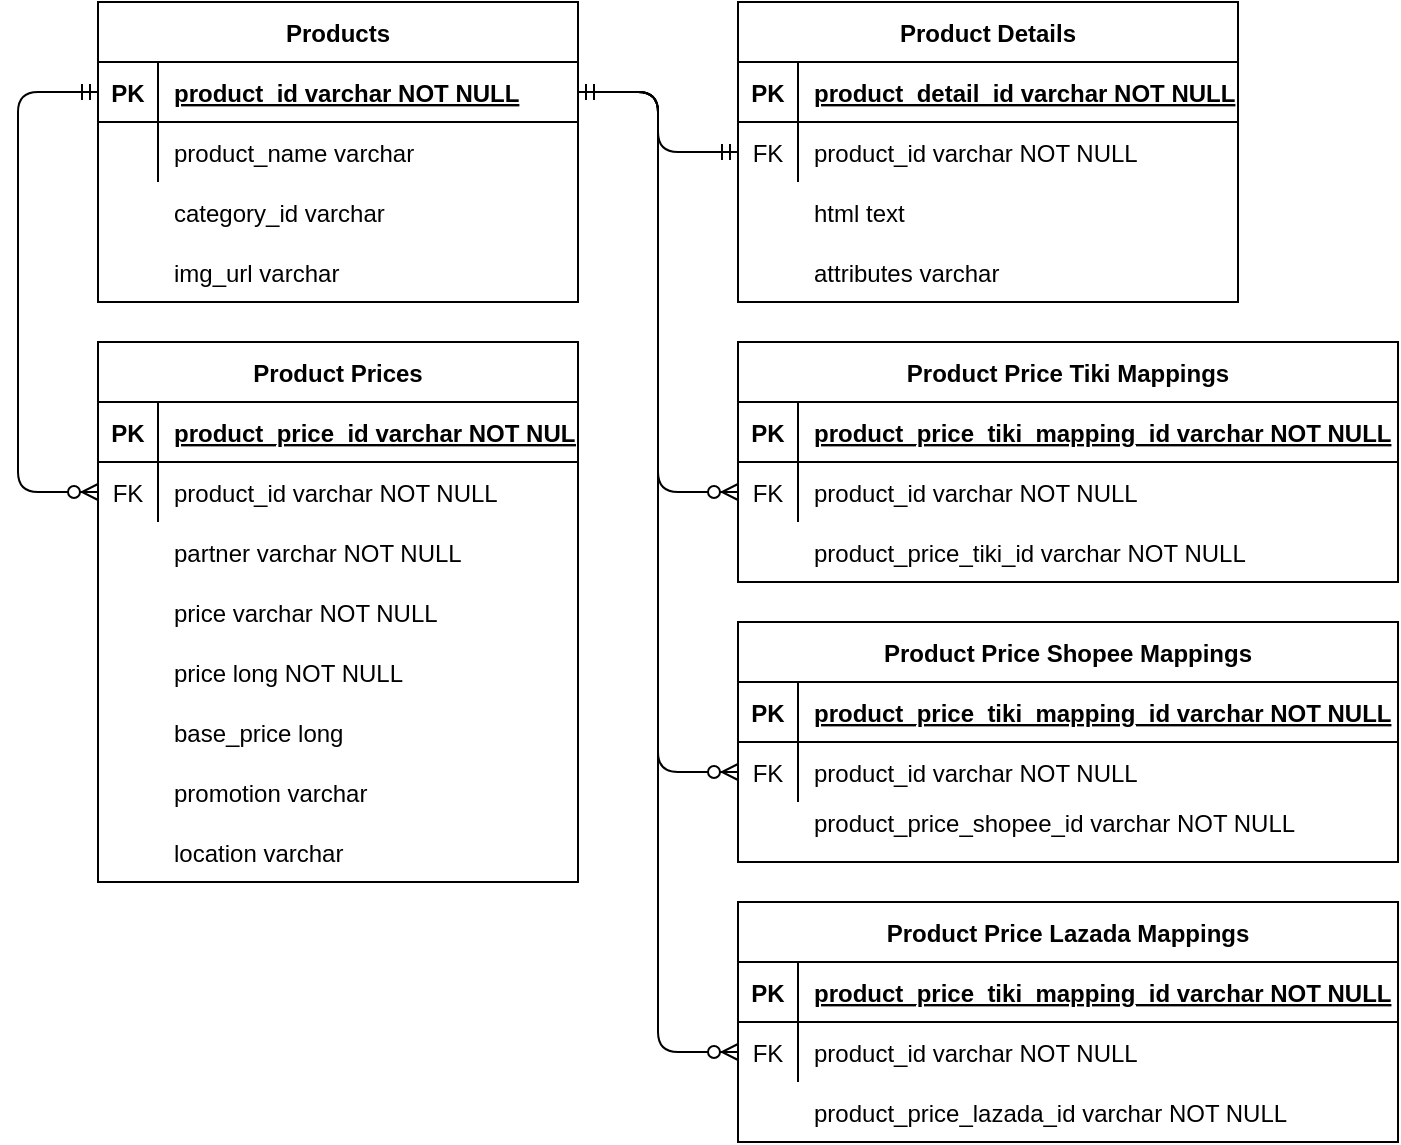 <mxfile version="14.6.6" type="github"><diagram id="R2lEEEUBdFMjLlhIrx00" name="Page-1"><mxGraphModel dx="981" dy="548" grid="1" gridSize="10" guides="1" tooltips="1" connect="1" arrows="1" fold="1" page="1" pageScale="1" pageWidth="850" pageHeight="1100" math="0" shadow="0" extFonts="Permanent Marker^https://fonts.googleapis.com/css?family=Permanent+Marker"><root><mxCell id="0"/><mxCell id="1" parent="0"/><mxCell id="C-vyLk0tnHw3VtMMgP7b-23" value="Products" style="shape=table;startSize=30;container=1;collapsible=1;childLayout=tableLayout;fixedRows=1;rowLines=0;fontStyle=1;align=center;resizeLast=1;" parent="1" vertex="1"><mxGeometry x="120" y="120" width="240" height="150" as="geometry"/></mxCell><mxCell id="C-vyLk0tnHw3VtMMgP7b-24" value="" style="shape=partialRectangle;collapsible=0;dropTarget=0;pointerEvents=0;fillColor=none;points=[[0,0.5],[1,0.5]];portConstraint=eastwest;top=0;left=0;right=0;bottom=1;" parent="C-vyLk0tnHw3VtMMgP7b-23" vertex="1"><mxGeometry y="30" width="240" height="30" as="geometry"/></mxCell><mxCell id="C-vyLk0tnHw3VtMMgP7b-25" value="PK" style="shape=partialRectangle;overflow=hidden;connectable=0;fillColor=none;top=0;left=0;bottom=0;right=0;fontStyle=1;" parent="C-vyLk0tnHw3VtMMgP7b-24" vertex="1"><mxGeometry width="30" height="30" as="geometry"/></mxCell><mxCell id="C-vyLk0tnHw3VtMMgP7b-26" value="product_id varchar NOT NULL " style="shape=partialRectangle;overflow=hidden;connectable=0;fillColor=none;top=0;left=0;bottom=0;right=0;align=left;spacingLeft=6;fontStyle=5;" parent="C-vyLk0tnHw3VtMMgP7b-24" vertex="1"><mxGeometry x="30" width="210" height="30" as="geometry"/></mxCell><mxCell id="C-vyLk0tnHw3VtMMgP7b-27" value="" style="shape=partialRectangle;collapsible=0;dropTarget=0;pointerEvents=0;fillColor=none;points=[[0,0.5],[1,0.5]];portConstraint=eastwest;top=0;left=0;right=0;bottom=0;" parent="C-vyLk0tnHw3VtMMgP7b-23" vertex="1"><mxGeometry y="60" width="240" height="30" as="geometry"/></mxCell><mxCell id="C-vyLk0tnHw3VtMMgP7b-28" value="" style="shape=partialRectangle;overflow=hidden;connectable=0;fillColor=none;top=0;left=0;bottom=0;right=0;" parent="C-vyLk0tnHw3VtMMgP7b-27" vertex="1"><mxGeometry width="30" height="30" as="geometry"/></mxCell><mxCell id="C-vyLk0tnHw3VtMMgP7b-29" value="product_name varchar" style="shape=partialRectangle;overflow=hidden;connectable=0;fillColor=none;top=0;left=0;bottom=0;right=0;align=left;spacingLeft=6;" parent="C-vyLk0tnHw3VtMMgP7b-27" vertex="1"><mxGeometry x="30" width="210" height="30" as="geometry"/></mxCell><mxCell id="DE8FfGPRgYdupKu9x15m-8" value="category_id varchar" style="shape=partialRectangle;overflow=hidden;connectable=0;fillColor=none;top=0;left=0;bottom=0;right=0;align=left;spacingLeft=6;" vertex="1" parent="1"><mxGeometry x="150" y="210" width="220" height="30" as="geometry"/></mxCell><mxCell id="DE8FfGPRgYdupKu9x15m-9" value="img_url varchar" style="shape=partialRectangle;overflow=hidden;connectable=0;fillColor=none;top=0;left=0;bottom=0;right=0;align=left;spacingLeft=6;" vertex="1" parent="1"><mxGeometry x="150" y="240" width="220" height="30" as="geometry"/></mxCell><mxCell id="DE8FfGPRgYdupKu9x15m-10" value="Product Details" style="shape=table;startSize=30;container=1;collapsible=1;childLayout=tableLayout;fixedRows=1;rowLines=0;fontStyle=1;align=center;resizeLast=1;" vertex="1" parent="1"><mxGeometry x="440" y="120" width="250" height="150" as="geometry"/></mxCell><mxCell id="DE8FfGPRgYdupKu9x15m-11" value="" style="shape=partialRectangle;collapsible=0;dropTarget=0;pointerEvents=0;fillColor=none;points=[[0,0.5],[1,0.5]];portConstraint=eastwest;top=0;left=0;right=0;bottom=1;" vertex="1" parent="DE8FfGPRgYdupKu9x15m-10"><mxGeometry y="30" width="250" height="30" as="geometry"/></mxCell><mxCell id="DE8FfGPRgYdupKu9x15m-12" value="PK" style="shape=partialRectangle;overflow=hidden;connectable=0;fillColor=none;top=0;left=0;bottom=0;right=0;fontStyle=1;" vertex="1" parent="DE8FfGPRgYdupKu9x15m-11"><mxGeometry width="30" height="30" as="geometry"/></mxCell><mxCell id="DE8FfGPRgYdupKu9x15m-13" value="product_detail_id varchar NOT NULL" style="shape=partialRectangle;overflow=hidden;connectable=0;fillColor=none;top=0;left=0;bottom=0;right=0;align=left;spacingLeft=6;fontStyle=5;" vertex="1" parent="DE8FfGPRgYdupKu9x15m-11"><mxGeometry x="30" width="220" height="30" as="geometry"/></mxCell><mxCell id="DE8FfGPRgYdupKu9x15m-14" value="" style="shape=partialRectangle;collapsible=0;dropTarget=0;pointerEvents=0;fillColor=none;points=[[0,0.5],[1,0.5]];portConstraint=eastwest;top=0;left=0;right=0;bottom=0;" vertex="1" parent="DE8FfGPRgYdupKu9x15m-10"><mxGeometry y="60" width="250" height="30" as="geometry"/></mxCell><mxCell id="DE8FfGPRgYdupKu9x15m-15" value="FK" style="shape=partialRectangle;overflow=hidden;connectable=0;fillColor=none;top=0;left=0;bottom=0;right=0;" vertex="1" parent="DE8FfGPRgYdupKu9x15m-14"><mxGeometry width="30" height="30" as="geometry"/></mxCell><mxCell id="DE8FfGPRgYdupKu9x15m-16" value="" style="shape=partialRectangle;overflow=hidden;connectable=0;fillColor=none;top=0;left=0;bottom=0;right=0;align=left;spacingLeft=6;" vertex="1" parent="DE8FfGPRgYdupKu9x15m-14"><mxGeometry x="30" width="220" height="30" as="geometry"/></mxCell><mxCell id="DE8FfGPRgYdupKu9x15m-17" value="attributes varchar" style="shape=partialRectangle;overflow=hidden;connectable=0;fillColor=none;top=0;left=0;bottom=0;right=0;align=left;spacingLeft=6;" vertex="1" parent="1"><mxGeometry x="470" y="240" width="220" height="30" as="geometry"/></mxCell><mxCell id="DE8FfGPRgYdupKu9x15m-20" value="" style="edgeStyle=orthogonalEdgeStyle;fontSize=12;html=1;endArrow=ERmandOne;startArrow=ERmandOne;exitX=1;exitY=0.5;exitDx=0;exitDy=0;entryX=0;entryY=0.5;entryDx=0;entryDy=0;" edge="1" parent="1" source="C-vyLk0tnHw3VtMMgP7b-24" target="DE8FfGPRgYdupKu9x15m-14"><mxGeometry width="100" height="100" relative="1" as="geometry"><mxPoint x="360" y="140" as="sourcePoint"/><mxPoint x="410" y="220" as="targetPoint"/></mxGeometry></mxCell><mxCell id="DE8FfGPRgYdupKu9x15m-21" value="Product Prices" style="shape=table;startSize=30;container=1;collapsible=1;childLayout=tableLayout;fixedRows=1;rowLines=0;fontStyle=1;align=center;resizeLast=1;" vertex="1" parent="1"><mxGeometry x="120" y="290" width="240" height="270" as="geometry"/></mxCell><mxCell id="DE8FfGPRgYdupKu9x15m-22" value="" style="shape=partialRectangle;collapsible=0;dropTarget=0;pointerEvents=0;fillColor=none;points=[[0,0.5],[1,0.5]];portConstraint=eastwest;top=0;left=0;right=0;bottom=1;" vertex="1" parent="DE8FfGPRgYdupKu9x15m-21"><mxGeometry y="30" width="240" height="30" as="geometry"/></mxCell><mxCell id="DE8FfGPRgYdupKu9x15m-23" value="PK" style="shape=partialRectangle;overflow=hidden;connectable=0;fillColor=none;top=0;left=0;bottom=0;right=0;fontStyle=1;" vertex="1" parent="DE8FfGPRgYdupKu9x15m-22"><mxGeometry width="30" height="30" as="geometry"/></mxCell><mxCell id="DE8FfGPRgYdupKu9x15m-24" value="product_price_id varchar NOT NULL " style="shape=partialRectangle;overflow=hidden;connectable=0;fillColor=none;top=0;left=0;bottom=0;right=0;align=left;spacingLeft=6;fontStyle=5;" vertex="1" parent="DE8FfGPRgYdupKu9x15m-22"><mxGeometry x="30" width="210" height="30" as="geometry"/></mxCell><mxCell id="DE8FfGPRgYdupKu9x15m-25" value="" style="shape=partialRectangle;collapsible=0;dropTarget=0;pointerEvents=0;fillColor=none;points=[[0,0.5],[1,0.5]];portConstraint=eastwest;top=0;left=0;right=0;bottom=0;" vertex="1" parent="DE8FfGPRgYdupKu9x15m-21"><mxGeometry y="60" width="240" height="30" as="geometry"/></mxCell><mxCell id="DE8FfGPRgYdupKu9x15m-26" value="FK" style="shape=partialRectangle;overflow=hidden;connectable=0;fillColor=none;top=0;left=0;bottom=0;right=0;" vertex="1" parent="DE8FfGPRgYdupKu9x15m-25"><mxGeometry width="30" height="30" as="geometry"/></mxCell><mxCell id="DE8FfGPRgYdupKu9x15m-27" value="product_id varchar NOT NULL" style="shape=partialRectangle;overflow=hidden;connectable=0;fillColor=none;top=0;left=0;bottom=0;right=0;align=left;spacingLeft=6;" vertex="1" parent="DE8FfGPRgYdupKu9x15m-25"><mxGeometry x="30" width="210" height="30" as="geometry"/></mxCell><mxCell id="DE8FfGPRgYdupKu9x15m-30" value="partner varchar NOT NULL" style="shape=partialRectangle;overflow=hidden;connectable=0;fillColor=none;top=0;left=0;bottom=0;right=0;align=left;spacingLeft=6;" vertex="1" parent="1"><mxGeometry x="150" y="380" width="220" height="30" as="geometry"/></mxCell><mxCell id="DE8FfGPRgYdupKu9x15m-31" value="price long NOT NULL" style="shape=partialRectangle;overflow=hidden;connectable=0;fillColor=none;top=0;left=0;bottom=0;right=0;align=left;spacingLeft=6;" vertex="1" parent="1"><mxGeometry x="150" y="440" width="220" height="30" as="geometry"/></mxCell><mxCell id="DE8FfGPRgYdupKu9x15m-32" value="base_price long" style="shape=partialRectangle;overflow=hidden;connectable=0;fillColor=none;top=0;left=0;bottom=0;right=0;align=left;spacingLeft=6;" vertex="1" parent="1"><mxGeometry x="150" y="470" width="220" height="30" as="geometry"/></mxCell><mxCell id="DE8FfGPRgYdupKu9x15m-33" value="promotion varchar" style="shape=partialRectangle;overflow=hidden;connectable=0;fillColor=none;top=0;left=0;bottom=0;right=0;align=left;spacingLeft=6;" vertex="1" parent="1"><mxGeometry x="150" y="500" width="220" height="30" as="geometry"/></mxCell><mxCell id="DE8FfGPRgYdupKu9x15m-34" value="price varchar NOT NULL" style="shape=partialRectangle;overflow=hidden;connectable=0;fillColor=none;top=0;left=0;bottom=0;right=0;align=left;spacingLeft=6;" vertex="1" parent="1"><mxGeometry x="150" y="410" width="220" height="30" as="geometry"/></mxCell><mxCell id="DE8FfGPRgYdupKu9x15m-35" value="location varchar" style="shape=partialRectangle;overflow=hidden;connectable=0;fillColor=none;top=0;left=0;bottom=0;right=0;align=left;spacingLeft=6;" vertex="1" parent="1"><mxGeometry x="150" y="530" width="220" height="30" as="geometry"/></mxCell><mxCell id="DE8FfGPRgYdupKu9x15m-36" value="product_id varchar NOT NULL" style="shape=partialRectangle;overflow=hidden;connectable=0;fillColor=none;top=0;left=0;bottom=0;right=0;align=left;spacingLeft=6;" vertex="1" parent="1"><mxGeometry x="470" y="180" width="220" height="30" as="geometry"/></mxCell><mxCell id="DE8FfGPRgYdupKu9x15m-37" value="html text" style="shape=partialRectangle;overflow=hidden;connectable=0;fillColor=none;top=0;left=0;bottom=0;right=0;align=left;spacingLeft=6;" vertex="1" parent="1"><mxGeometry x="470" y="210" width="220" height="30" as="geometry"/></mxCell><mxCell id="DE8FfGPRgYdupKu9x15m-38" value="" style="fontSize=12;html=1;endArrow=ERzeroToMany;startArrow=ERmandOne;entryX=0;entryY=0.5;entryDx=0;entryDy=0;exitX=0;exitY=0.5;exitDx=0;exitDy=0;edgeStyle=orthogonalEdgeStyle;" edge="1" parent="1" source="C-vyLk0tnHw3VtMMgP7b-24" target="DE8FfGPRgYdupKu9x15m-25"><mxGeometry width="100" height="100" relative="1" as="geometry"><mxPoint x="30" y="430" as="sourcePoint"/><mxPoint x="90" y="210" as="targetPoint"/><Array as="points"><mxPoint x="80" y="165"/><mxPoint x="80" y="365"/></Array></mxGeometry></mxCell><mxCell id="DE8FfGPRgYdupKu9x15m-46" value="Product Price Tiki Mappings" style="shape=table;startSize=30;container=1;collapsible=1;childLayout=tableLayout;fixedRows=1;rowLines=0;fontStyle=1;align=center;resizeLast=1;" vertex="1" parent="1"><mxGeometry x="440" y="290" width="330" height="120" as="geometry"/></mxCell><mxCell id="DE8FfGPRgYdupKu9x15m-47" value="" style="shape=partialRectangle;collapsible=0;dropTarget=0;pointerEvents=0;fillColor=none;points=[[0,0.5],[1,0.5]];portConstraint=eastwest;top=0;left=0;right=0;bottom=1;" vertex="1" parent="DE8FfGPRgYdupKu9x15m-46"><mxGeometry y="30" width="330" height="30" as="geometry"/></mxCell><mxCell id="DE8FfGPRgYdupKu9x15m-48" value="PK" style="shape=partialRectangle;overflow=hidden;connectable=0;fillColor=none;top=0;left=0;bottom=0;right=0;fontStyle=1;" vertex="1" parent="DE8FfGPRgYdupKu9x15m-47"><mxGeometry width="30" height="30" as="geometry"/></mxCell><mxCell id="DE8FfGPRgYdupKu9x15m-49" value="product_price_tiki_mapping_id varchar NOT NULL " style="shape=partialRectangle;overflow=hidden;connectable=0;fillColor=none;top=0;left=0;bottom=0;right=0;align=left;spacingLeft=6;fontStyle=5;" vertex="1" parent="DE8FfGPRgYdupKu9x15m-47"><mxGeometry x="30" width="300" height="30" as="geometry"/></mxCell><mxCell id="DE8FfGPRgYdupKu9x15m-50" value="" style="shape=partialRectangle;collapsible=0;dropTarget=0;pointerEvents=0;fillColor=none;points=[[0,0.5],[1,0.5]];portConstraint=eastwest;top=0;left=0;right=0;bottom=0;" vertex="1" parent="DE8FfGPRgYdupKu9x15m-46"><mxGeometry y="60" width="330" height="30" as="geometry"/></mxCell><mxCell id="DE8FfGPRgYdupKu9x15m-51" value="FK" style="shape=partialRectangle;overflow=hidden;connectable=0;fillColor=none;top=0;left=0;bottom=0;right=0;" vertex="1" parent="DE8FfGPRgYdupKu9x15m-50"><mxGeometry width="30" height="30" as="geometry"/></mxCell><mxCell id="DE8FfGPRgYdupKu9x15m-52" value="product_id varchar NOT NULL" style="shape=partialRectangle;overflow=hidden;connectable=0;fillColor=none;top=0;left=0;bottom=0;right=0;align=left;spacingLeft=6;" vertex="1" parent="DE8FfGPRgYdupKu9x15m-50"><mxGeometry x="30" width="300" height="30" as="geometry"/></mxCell><mxCell id="DE8FfGPRgYdupKu9x15m-53" value="product_price_tiki_id varchar NOT NULL" style="shape=partialRectangle;overflow=hidden;connectable=0;fillColor=none;top=0;left=0;bottom=0;right=0;align=left;spacingLeft=6;" vertex="1" parent="1"><mxGeometry x="470" y="380" width="300" height="30" as="geometry"/></mxCell><mxCell id="DE8FfGPRgYdupKu9x15m-56" value="" style="edgeStyle=orthogonalEdgeStyle;fontSize=12;html=1;endArrow=ERzeroToMany;startArrow=ERmandOne;entryX=0;entryY=0.5;entryDx=0;entryDy=0;exitX=1;exitY=0.5;exitDx=0;exitDy=0;" edge="1" parent="1" source="C-vyLk0tnHw3VtMMgP7b-24" target="DE8FfGPRgYdupKu9x15m-50"><mxGeometry width="100" height="100" relative="1" as="geometry"><mxPoint x="360" y="380" as="sourcePoint"/><mxPoint x="460" y="280" as="targetPoint"/></mxGeometry></mxCell><mxCell id="DE8FfGPRgYdupKu9x15m-57" value="Product Price Shopee Mappings" style="shape=table;startSize=30;container=1;collapsible=1;childLayout=tableLayout;fixedRows=1;rowLines=0;fontStyle=1;align=center;resizeLast=1;" vertex="1" parent="1"><mxGeometry x="440" y="430" width="330" height="120" as="geometry"/></mxCell><mxCell id="DE8FfGPRgYdupKu9x15m-58" value="" style="shape=partialRectangle;collapsible=0;dropTarget=0;pointerEvents=0;fillColor=none;points=[[0,0.5],[1,0.5]];portConstraint=eastwest;top=0;left=0;right=0;bottom=1;" vertex="1" parent="DE8FfGPRgYdupKu9x15m-57"><mxGeometry y="30" width="330" height="30" as="geometry"/></mxCell><mxCell id="DE8FfGPRgYdupKu9x15m-59" value="PK" style="shape=partialRectangle;overflow=hidden;connectable=0;fillColor=none;top=0;left=0;bottom=0;right=0;fontStyle=1;" vertex="1" parent="DE8FfGPRgYdupKu9x15m-58"><mxGeometry width="30" height="30" as="geometry"/></mxCell><mxCell id="DE8FfGPRgYdupKu9x15m-60" value="product_price_tiki_mapping_id varchar NOT NULL " style="shape=partialRectangle;overflow=hidden;connectable=0;fillColor=none;top=0;left=0;bottom=0;right=0;align=left;spacingLeft=6;fontStyle=5;" vertex="1" parent="DE8FfGPRgYdupKu9x15m-58"><mxGeometry x="30" width="300" height="30" as="geometry"/></mxCell><mxCell id="DE8FfGPRgYdupKu9x15m-61" value="" style="shape=partialRectangle;collapsible=0;dropTarget=0;pointerEvents=0;fillColor=none;points=[[0,0.5],[1,0.5]];portConstraint=eastwest;top=0;left=0;right=0;bottom=0;" vertex="1" parent="DE8FfGPRgYdupKu9x15m-57"><mxGeometry y="60" width="330" height="30" as="geometry"/></mxCell><mxCell id="DE8FfGPRgYdupKu9x15m-62" value="FK" style="shape=partialRectangle;overflow=hidden;connectable=0;fillColor=none;top=0;left=0;bottom=0;right=0;" vertex="1" parent="DE8FfGPRgYdupKu9x15m-61"><mxGeometry width="30" height="30" as="geometry"/></mxCell><mxCell id="DE8FfGPRgYdupKu9x15m-63" value="product_id varchar NOT NULL" style="shape=partialRectangle;overflow=hidden;connectable=0;fillColor=none;top=0;left=0;bottom=0;right=0;align=left;spacingLeft=6;" vertex="1" parent="DE8FfGPRgYdupKu9x15m-61"><mxGeometry x="30" width="300" height="30" as="geometry"/></mxCell><mxCell id="DE8FfGPRgYdupKu9x15m-64" value="Product Price Lazada Mappings" style="shape=table;startSize=30;container=1;collapsible=1;childLayout=tableLayout;fixedRows=1;rowLines=0;fontStyle=1;align=center;resizeLast=1;" vertex="1" parent="1"><mxGeometry x="440" y="570" width="330" height="120" as="geometry"/></mxCell><mxCell id="DE8FfGPRgYdupKu9x15m-65" value="" style="shape=partialRectangle;collapsible=0;dropTarget=0;pointerEvents=0;fillColor=none;points=[[0,0.5],[1,0.5]];portConstraint=eastwest;top=0;left=0;right=0;bottom=1;" vertex="1" parent="DE8FfGPRgYdupKu9x15m-64"><mxGeometry y="30" width="330" height="30" as="geometry"/></mxCell><mxCell id="DE8FfGPRgYdupKu9x15m-66" value="PK" style="shape=partialRectangle;overflow=hidden;connectable=0;fillColor=none;top=0;left=0;bottom=0;right=0;fontStyle=1;" vertex="1" parent="DE8FfGPRgYdupKu9x15m-65"><mxGeometry width="30" height="30" as="geometry"/></mxCell><mxCell id="DE8FfGPRgYdupKu9x15m-67" value="product_price_tiki_mapping_id varchar NOT NULL " style="shape=partialRectangle;overflow=hidden;connectable=0;fillColor=none;top=0;left=0;bottom=0;right=0;align=left;spacingLeft=6;fontStyle=5;" vertex="1" parent="DE8FfGPRgYdupKu9x15m-65"><mxGeometry x="30" width="300" height="30" as="geometry"/></mxCell><mxCell id="DE8FfGPRgYdupKu9x15m-68" value="" style="shape=partialRectangle;collapsible=0;dropTarget=0;pointerEvents=0;fillColor=none;points=[[0,0.5],[1,0.5]];portConstraint=eastwest;top=0;left=0;right=0;bottom=0;" vertex="1" parent="DE8FfGPRgYdupKu9x15m-64"><mxGeometry y="60" width="330" height="30" as="geometry"/></mxCell><mxCell id="DE8FfGPRgYdupKu9x15m-69" value="FK" style="shape=partialRectangle;overflow=hidden;connectable=0;fillColor=none;top=0;left=0;bottom=0;right=0;" vertex="1" parent="DE8FfGPRgYdupKu9x15m-68"><mxGeometry width="30" height="30" as="geometry"/></mxCell><mxCell id="DE8FfGPRgYdupKu9x15m-70" value="product_id varchar NOT NULL" style="shape=partialRectangle;overflow=hidden;connectable=0;fillColor=none;top=0;left=0;bottom=0;right=0;align=left;spacingLeft=6;" vertex="1" parent="DE8FfGPRgYdupKu9x15m-68"><mxGeometry x="30" width="300" height="30" as="geometry"/></mxCell><mxCell id="DE8FfGPRgYdupKu9x15m-71" value="" style="edgeStyle=orthogonalEdgeStyle;fontSize=12;html=1;endArrow=ERzeroToMany;startArrow=ERmandOne;entryX=0;entryY=0.5;entryDx=0;entryDy=0;exitX=1;exitY=0.5;exitDx=0;exitDy=0;" edge="1" parent="1" source="C-vyLk0tnHw3VtMMgP7b-24" target="DE8FfGPRgYdupKu9x15m-61"><mxGeometry width="100" height="100" relative="1" as="geometry"><mxPoint x="320" y="230" as="sourcePoint"/><mxPoint x="390" y="500" as="targetPoint"/></mxGeometry></mxCell><mxCell id="DE8FfGPRgYdupKu9x15m-72" value="" style="edgeStyle=orthogonalEdgeStyle;fontSize=12;html=1;endArrow=ERzeroToMany;startArrow=ERmandOne;entryX=0;entryY=0.5;entryDx=0;entryDy=0;exitX=1;exitY=0.5;exitDx=0;exitDy=0;" edge="1" parent="1" source="C-vyLk0tnHw3VtMMgP7b-24" target="DE8FfGPRgYdupKu9x15m-68"><mxGeometry width="100" height="100" relative="1" as="geometry"><mxPoint x="390" y="185" as="sourcePoint"/><mxPoint x="460" y="455" as="targetPoint"/></mxGeometry></mxCell><mxCell id="DE8FfGPRgYdupKu9x15m-74" value="product_price_shopee_id varchar NOT NULL" style="shape=partialRectangle;overflow=hidden;connectable=0;fillColor=none;top=0;left=0;bottom=0;right=0;align=left;spacingLeft=6;" vertex="1" parent="1"><mxGeometry x="470" y="515" width="300" height="30" as="geometry"/></mxCell><mxCell id="DE8FfGPRgYdupKu9x15m-75" value="product_price_lazada_id varchar NOT NULL" style="shape=partialRectangle;overflow=hidden;connectable=0;fillColor=none;top=0;left=0;bottom=0;right=0;align=left;spacingLeft=6;" vertex="1" parent="1"><mxGeometry x="470" y="660" width="300" height="30" as="geometry"/></mxCell></root></mxGraphModel></diagram></mxfile>